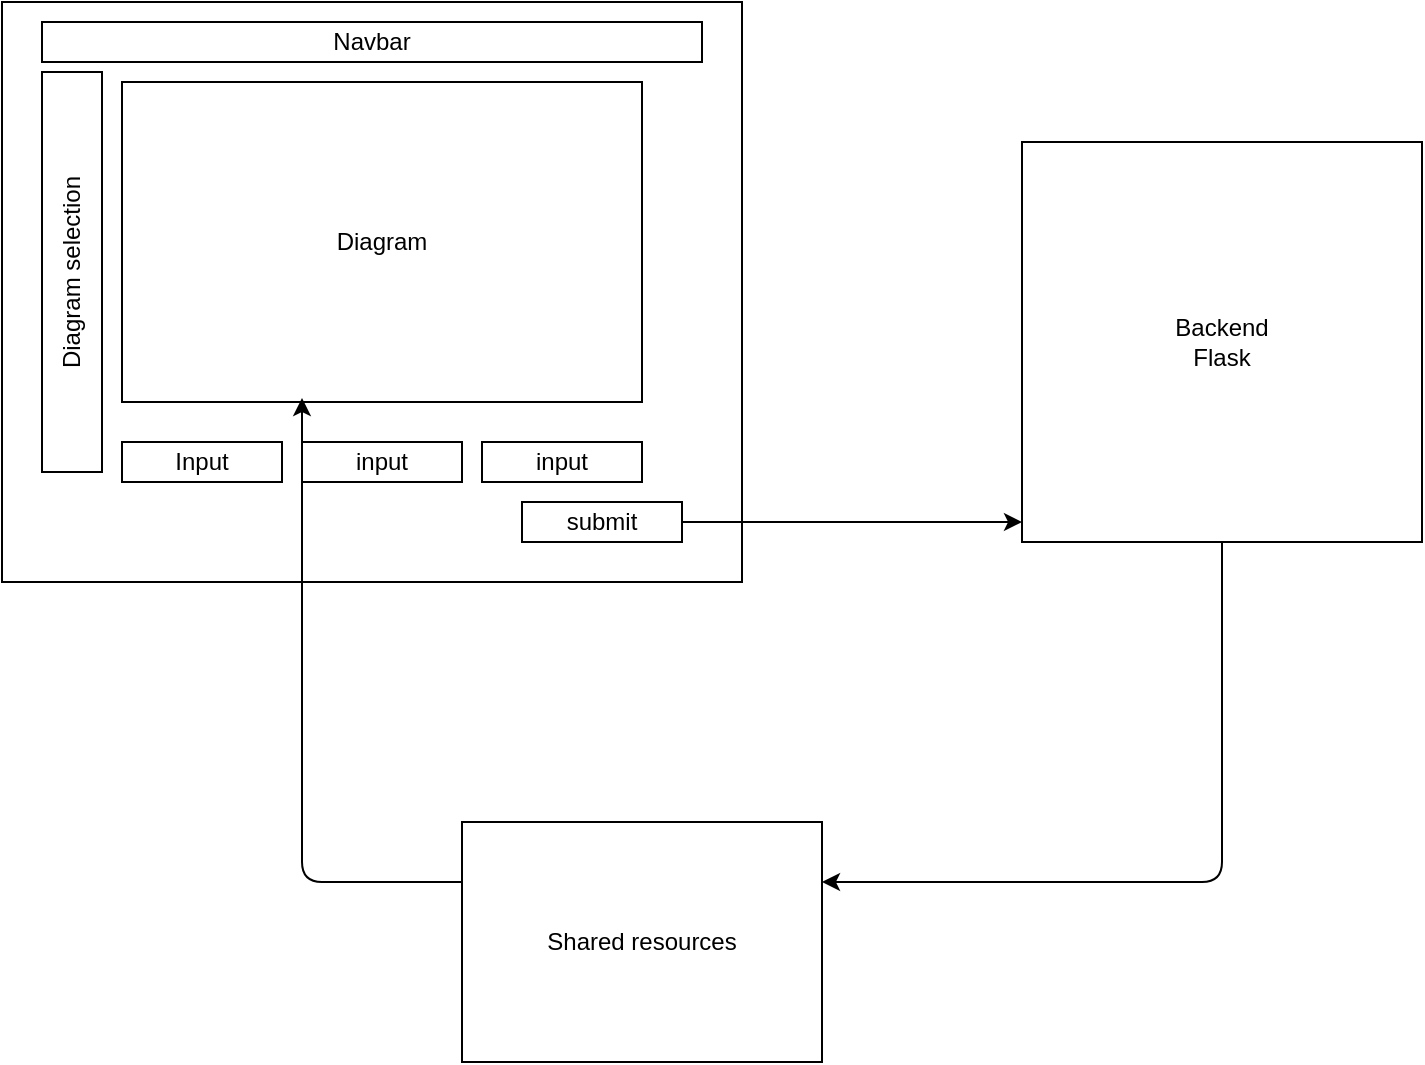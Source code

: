 <mxfile version="14.6.6" type="device"><diagram id="ZpTDbsBxvkpdZ_i1xaFu" name="Page-1"><mxGraphModel dx="1422" dy="791" grid="1" gridSize="10" guides="1" tooltips="1" connect="1" arrows="1" fold="1" page="1" pageScale="1" pageWidth="827" pageHeight="1169" math="0" shadow="0"><root><mxCell id="0"/><mxCell id="1" parent="0"/><mxCell id="GnvboLD8vf256BXTnGOm-1" value="" style="rounded=0;whiteSpace=wrap;html=1;" vertex="1" parent="1"><mxGeometry x="40" y="40" width="370" height="290" as="geometry"/></mxCell><mxCell id="GnvboLD8vf256BXTnGOm-2" value="Navbar" style="rounded=0;whiteSpace=wrap;html=1;" vertex="1" parent="1"><mxGeometry x="60" y="50" width="330" height="20" as="geometry"/></mxCell><mxCell id="GnvboLD8vf256BXTnGOm-3" value="Diagram selection" style="rounded=0;whiteSpace=wrap;html=1;direction=east;rotation=270;" vertex="1" parent="1"><mxGeometry x="-25" y="160" width="200" height="30" as="geometry"/></mxCell><mxCell id="GnvboLD8vf256BXTnGOm-4" value="Input" style="rounded=0;whiteSpace=wrap;html=1;" vertex="1" parent="1"><mxGeometry x="100" y="260" width="80" height="20" as="geometry"/></mxCell><mxCell id="GnvboLD8vf256BXTnGOm-5" value="input" style="rounded=0;whiteSpace=wrap;html=1;" vertex="1" parent="1"><mxGeometry x="190" y="260" width="80" height="20" as="geometry"/></mxCell><mxCell id="GnvboLD8vf256BXTnGOm-8" value="input" style="rounded=0;whiteSpace=wrap;html=1;" vertex="1" parent="1"><mxGeometry x="280" y="260" width="80" height="20" as="geometry"/></mxCell><mxCell id="GnvboLD8vf256BXTnGOm-9" value="submit" style="rounded=0;whiteSpace=wrap;html=1;" vertex="1" parent="1"><mxGeometry x="300" y="290" width="80" height="20" as="geometry"/></mxCell><mxCell id="GnvboLD8vf256BXTnGOm-10" value="Diagram" style="rounded=0;whiteSpace=wrap;html=1;" vertex="1" parent="1"><mxGeometry x="100" y="80" width="260" height="160" as="geometry"/></mxCell><mxCell id="GnvboLD8vf256BXTnGOm-11" value="" style="endArrow=classic;html=1;exitX=1;exitY=0.5;exitDx=0;exitDy=0;entryX=0;entryY=0.95;entryDx=0;entryDy=0;entryPerimeter=0;" edge="1" parent="1" source="GnvboLD8vf256BXTnGOm-9" target="GnvboLD8vf256BXTnGOm-12"><mxGeometry width="50" height="50" relative="1" as="geometry"><mxPoint x="390" y="420" as="sourcePoint"/><mxPoint x="510" y="300" as="targetPoint"/></mxGeometry></mxCell><mxCell id="GnvboLD8vf256BXTnGOm-12" value="Backend&lt;br&gt;Flask" style="rounded=0;whiteSpace=wrap;html=1;" vertex="1" parent="1"><mxGeometry x="550" y="110" width="200" height="200" as="geometry"/></mxCell><mxCell id="GnvboLD8vf256BXTnGOm-14" value="" style="endArrow=classic;html=1;exitX=0.5;exitY=1;exitDx=0;exitDy=0;entryX=1;entryY=0.25;entryDx=0;entryDy=0;" edge="1" parent="1" source="GnvboLD8vf256BXTnGOm-12" target="GnvboLD8vf256BXTnGOm-15"><mxGeometry width="50" height="50" relative="1" as="geometry"><mxPoint x="390" y="420" as="sourcePoint"/><mxPoint x="440" y="480" as="targetPoint"/><Array as="points"><mxPoint x="650" y="480"/></Array></mxGeometry></mxCell><mxCell id="GnvboLD8vf256BXTnGOm-15" value="Shared resources" style="rounded=0;whiteSpace=wrap;html=1;" vertex="1" parent="1"><mxGeometry x="270" y="450" width="180" height="120" as="geometry"/></mxCell><mxCell id="GnvboLD8vf256BXTnGOm-16" value="" style="endArrow=classic;html=1;exitX=0;exitY=0.25;exitDx=0;exitDy=0;" edge="1" parent="1" source="GnvboLD8vf256BXTnGOm-15"><mxGeometry width="50" height="50" relative="1" as="geometry"><mxPoint x="390" y="420" as="sourcePoint"/><mxPoint x="190" y="238" as="targetPoint"/><Array as="points"><mxPoint x="190" y="480"/></Array></mxGeometry></mxCell></root></mxGraphModel></diagram></mxfile>